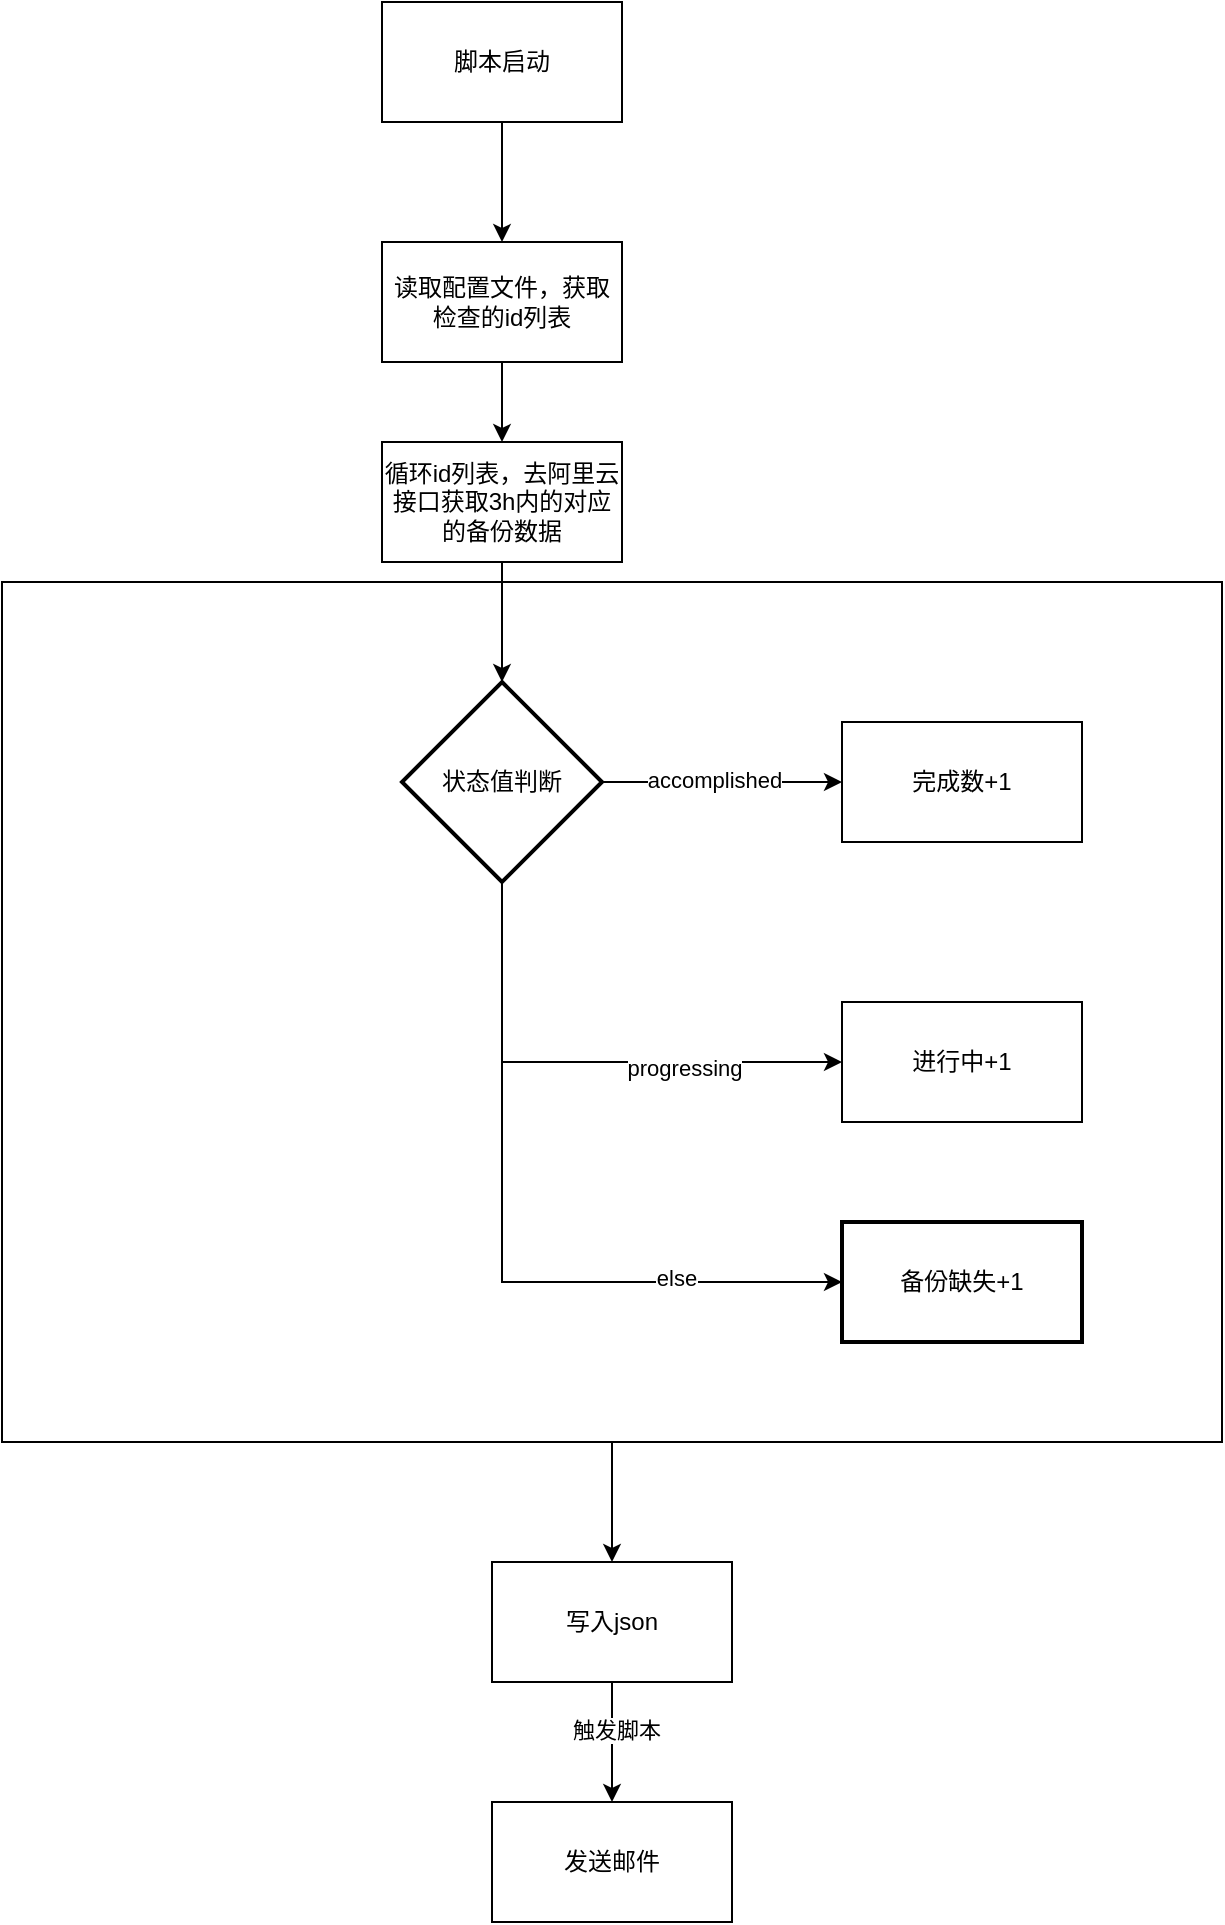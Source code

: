 <mxfile version="26.2.9">
  <diagram name="第 1 页" id="Wiu6PWEGh6moNyxm30xm">
    <mxGraphModel dx="1556" dy="896" grid="1" gridSize="10" guides="1" tooltips="1" connect="1" arrows="1" fold="1" page="1" pageScale="1" pageWidth="827" pageHeight="1169" math="0" shadow="0">
      <root>
        <mxCell id="0" />
        <mxCell id="1" parent="0" />
        <mxCell id="8Ei74Y5O49KyygSIkTCr-31" value="" style="edgeStyle=orthogonalEdgeStyle;rounded=0;orthogonalLoop=1;jettySize=auto;html=1;" edge="1" parent="1" source="8Ei74Y5O49KyygSIkTCr-29" target="8Ei74Y5O49KyygSIkTCr-30">
          <mxGeometry relative="1" as="geometry" />
        </mxCell>
        <mxCell id="8Ei74Y5O49KyygSIkTCr-29" value="" style="verticalLabelPosition=bottom;verticalAlign=top;html=1;shape=mxgraph.basic.rect;fillColor2=none;strokeWidth=1;size=20;indent=5;" vertex="1" parent="1">
          <mxGeometry x="130" y="360" width="610" height="430" as="geometry" />
        </mxCell>
        <mxCell id="8Ei74Y5O49KyygSIkTCr-3" value="" style="edgeStyle=orthogonalEdgeStyle;rounded=0;orthogonalLoop=1;jettySize=auto;html=1;" edge="1" parent="1" source="8Ei74Y5O49KyygSIkTCr-1" target="8Ei74Y5O49KyygSIkTCr-2">
          <mxGeometry relative="1" as="geometry" />
        </mxCell>
        <mxCell id="8Ei74Y5O49KyygSIkTCr-1" value="脚本启动" style="rounded=0;whiteSpace=wrap;html=1;" vertex="1" parent="1">
          <mxGeometry x="320" y="70" width="120" height="60" as="geometry" />
        </mxCell>
        <mxCell id="8Ei74Y5O49KyygSIkTCr-5" value="" style="edgeStyle=orthogonalEdgeStyle;rounded=0;orthogonalLoop=1;jettySize=auto;html=1;" edge="1" parent="1" source="8Ei74Y5O49KyygSIkTCr-2" target="8Ei74Y5O49KyygSIkTCr-4">
          <mxGeometry relative="1" as="geometry" />
        </mxCell>
        <mxCell id="8Ei74Y5O49KyygSIkTCr-2" value="读取配置文件，获取检查的id列表" style="rounded=0;whiteSpace=wrap;html=1;" vertex="1" parent="1">
          <mxGeometry x="320" y="190" width="120" height="60" as="geometry" />
        </mxCell>
        <mxCell id="8Ei74Y5O49KyygSIkTCr-7" value="" style="edgeStyle=orthogonalEdgeStyle;rounded=0;orthogonalLoop=1;jettySize=auto;html=1;entryX=0.5;entryY=0;entryDx=0;entryDy=0;entryPerimeter=0;" edge="1" parent="1" source="8Ei74Y5O49KyygSIkTCr-4" target="8Ei74Y5O49KyygSIkTCr-8">
          <mxGeometry relative="1" as="geometry">
            <mxPoint x="380" y="400" as="targetPoint" />
          </mxGeometry>
        </mxCell>
        <mxCell id="8Ei74Y5O49KyygSIkTCr-4" value="循环id列表，去阿里云接口获取3h内的对应的备份数据" style="rounded=0;whiteSpace=wrap;html=1;" vertex="1" parent="1">
          <mxGeometry x="320" y="290" width="120" height="60" as="geometry" />
        </mxCell>
        <mxCell id="8Ei74Y5O49KyygSIkTCr-11" value="" style="edgeStyle=orthogonalEdgeStyle;rounded=0;orthogonalLoop=1;jettySize=auto;html=1;" edge="1" parent="1" source="8Ei74Y5O49KyygSIkTCr-8" target="8Ei74Y5O49KyygSIkTCr-10">
          <mxGeometry relative="1" as="geometry" />
        </mxCell>
        <mxCell id="8Ei74Y5O49KyygSIkTCr-16" value="&lt;div style=&quot;background-color: rgb(43, 43, 43); font-family: &amp;quot;JetBrains Mono&amp;quot;, monospace; font-size: 9.8pt; white-space-collapse: preserve; color: rgb(169, 183, 198);&quot;&gt;&lt;br&gt;&lt;/div&gt;" style="edgeLabel;html=1;align=center;verticalAlign=middle;resizable=0;points=[];" vertex="1" connectable="0" parent="8Ei74Y5O49KyygSIkTCr-11">
          <mxGeometry x="-0.245" relative="1" as="geometry">
            <mxPoint as="offset" />
          </mxGeometry>
        </mxCell>
        <mxCell id="8Ei74Y5O49KyygSIkTCr-17" value="accomplished" style="edgeLabel;html=1;align=center;verticalAlign=middle;resizable=0;points=[];" vertex="1" connectable="0" parent="8Ei74Y5O49KyygSIkTCr-11">
          <mxGeometry x="-0.063" y="1" relative="1" as="geometry">
            <mxPoint as="offset" />
          </mxGeometry>
        </mxCell>
        <mxCell id="8Ei74Y5O49KyygSIkTCr-14" value="" style="edgeStyle=orthogonalEdgeStyle;rounded=0;orthogonalLoop=1;jettySize=auto;html=1;" edge="1" parent="1" source="8Ei74Y5O49KyygSIkTCr-8" target="8Ei74Y5O49KyygSIkTCr-13">
          <mxGeometry relative="1" as="geometry">
            <Array as="points">
              <mxPoint x="380" y="710" />
            </Array>
          </mxGeometry>
        </mxCell>
        <mxCell id="8Ei74Y5O49KyygSIkTCr-22" value="else" style="edgeLabel;html=1;align=center;verticalAlign=middle;resizable=0;points=[];" vertex="1" connectable="0" parent="8Ei74Y5O49KyygSIkTCr-14">
          <mxGeometry x="0.552" y="2" relative="1" as="geometry">
            <mxPoint as="offset" />
          </mxGeometry>
        </mxCell>
        <mxCell id="8Ei74Y5O49KyygSIkTCr-15" style="edgeStyle=orthogonalEdgeStyle;rounded=0;orthogonalLoop=1;jettySize=auto;html=1;entryX=0;entryY=0.5;entryDx=0;entryDy=0;" edge="1" parent="1" target="8Ei74Y5O49KyygSIkTCr-12">
          <mxGeometry relative="1" as="geometry">
            <mxPoint x="380" y="670" as="sourcePoint" />
            <Array as="points">
              <mxPoint x="380" y="600" />
            </Array>
          </mxGeometry>
        </mxCell>
        <mxCell id="8Ei74Y5O49KyygSIkTCr-18" value="Text" style="edgeLabel;html=1;align=center;verticalAlign=middle;resizable=0;points=[];" vertex="1" connectable="0" parent="8Ei74Y5O49KyygSIkTCr-15">
          <mxGeometry x="0.348" y="-7" relative="1" as="geometry">
            <mxPoint as="offset" />
          </mxGeometry>
        </mxCell>
        <mxCell id="8Ei74Y5O49KyygSIkTCr-20" value="Text" style="edgeLabel;html=1;align=center;verticalAlign=middle;resizable=0;points=[];" vertex="1" connectable="0" parent="8Ei74Y5O49KyygSIkTCr-15">
          <mxGeometry x="0.348" y="-6" relative="1" as="geometry">
            <mxPoint as="offset" />
          </mxGeometry>
        </mxCell>
        <mxCell id="8Ei74Y5O49KyygSIkTCr-21" value="progressing" style="edgeLabel;html=1;align=center;verticalAlign=middle;resizable=0;points=[];" vertex="1" connectable="0" parent="8Ei74Y5O49KyygSIkTCr-15">
          <mxGeometry x="0.34" y="-3" relative="1" as="geometry">
            <mxPoint as="offset" />
          </mxGeometry>
        </mxCell>
        <mxCell id="8Ei74Y5O49KyygSIkTCr-8" value="状态值判断" style="strokeWidth=2;html=1;shape=mxgraph.flowchart.decision;whiteSpace=wrap;" vertex="1" parent="1">
          <mxGeometry x="330" y="410" width="100" height="100" as="geometry" />
        </mxCell>
        <mxCell id="8Ei74Y5O49KyygSIkTCr-10" value="完成数+1" style="rounded=0;whiteSpace=wrap;html=1;" vertex="1" parent="1">
          <mxGeometry x="550" y="430" width="120" height="60" as="geometry" />
        </mxCell>
        <mxCell id="8Ei74Y5O49KyygSIkTCr-12" value="进行中+1" style="rounded=0;whiteSpace=wrap;html=1;" vertex="1" parent="1">
          <mxGeometry x="550" y="570" width="120" height="60" as="geometry" />
        </mxCell>
        <mxCell id="8Ei74Y5O49KyygSIkTCr-13" value="备份缺失+1" style="whiteSpace=wrap;html=1;strokeWidth=2;" vertex="1" parent="1">
          <mxGeometry x="550" y="680" width="120" height="60" as="geometry" />
        </mxCell>
        <mxCell id="8Ei74Y5O49KyygSIkTCr-33" value="" style="edgeStyle=orthogonalEdgeStyle;rounded=0;orthogonalLoop=1;jettySize=auto;html=1;" edge="1" parent="1" source="8Ei74Y5O49KyygSIkTCr-30" target="8Ei74Y5O49KyygSIkTCr-32">
          <mxGeometry relative="1" as="geometry" />
        </mxCell>
        <mxCell id="8Ei74Y5O49KyygSIkTCr-34" value="触发脚本" style="edgeLabel;html=1;align=center;verticalAlign=middle;resizable=0;points=[];" vertex="1" connectable="0" parent="8Ei74Y5O49KyygSIkTCr-33">
          <mxGeometry x="-0.2" y="2" relative="1" as="geometry">
            <mxPoint as="offset" />
          </mxGeometry>
        </mxCell>
        <mxCell id="8Ei74Y5O49KyygSIkTCr-30" value="写入json" style="rounded=0;whiteSpace=wrap;html=1;" vertex="1" parent="1">
          <mxGeometry x="375" y="850" width="120" height="60" as="geometry" />
        </mxCell>
        <mxCell id="8Ei74Y5O49KyygSIkTCr-32" value="发送邮件" style="rounded=0;whiteSpace=wrap;html=1;" vertex="1" parent="1">
          <mxGeometry x="375" y="970" width="120" height="60" as="geometry" />
        </mxCell>
      </root>
    </mxGraphModel>
  </diagram>
</mxfile>
